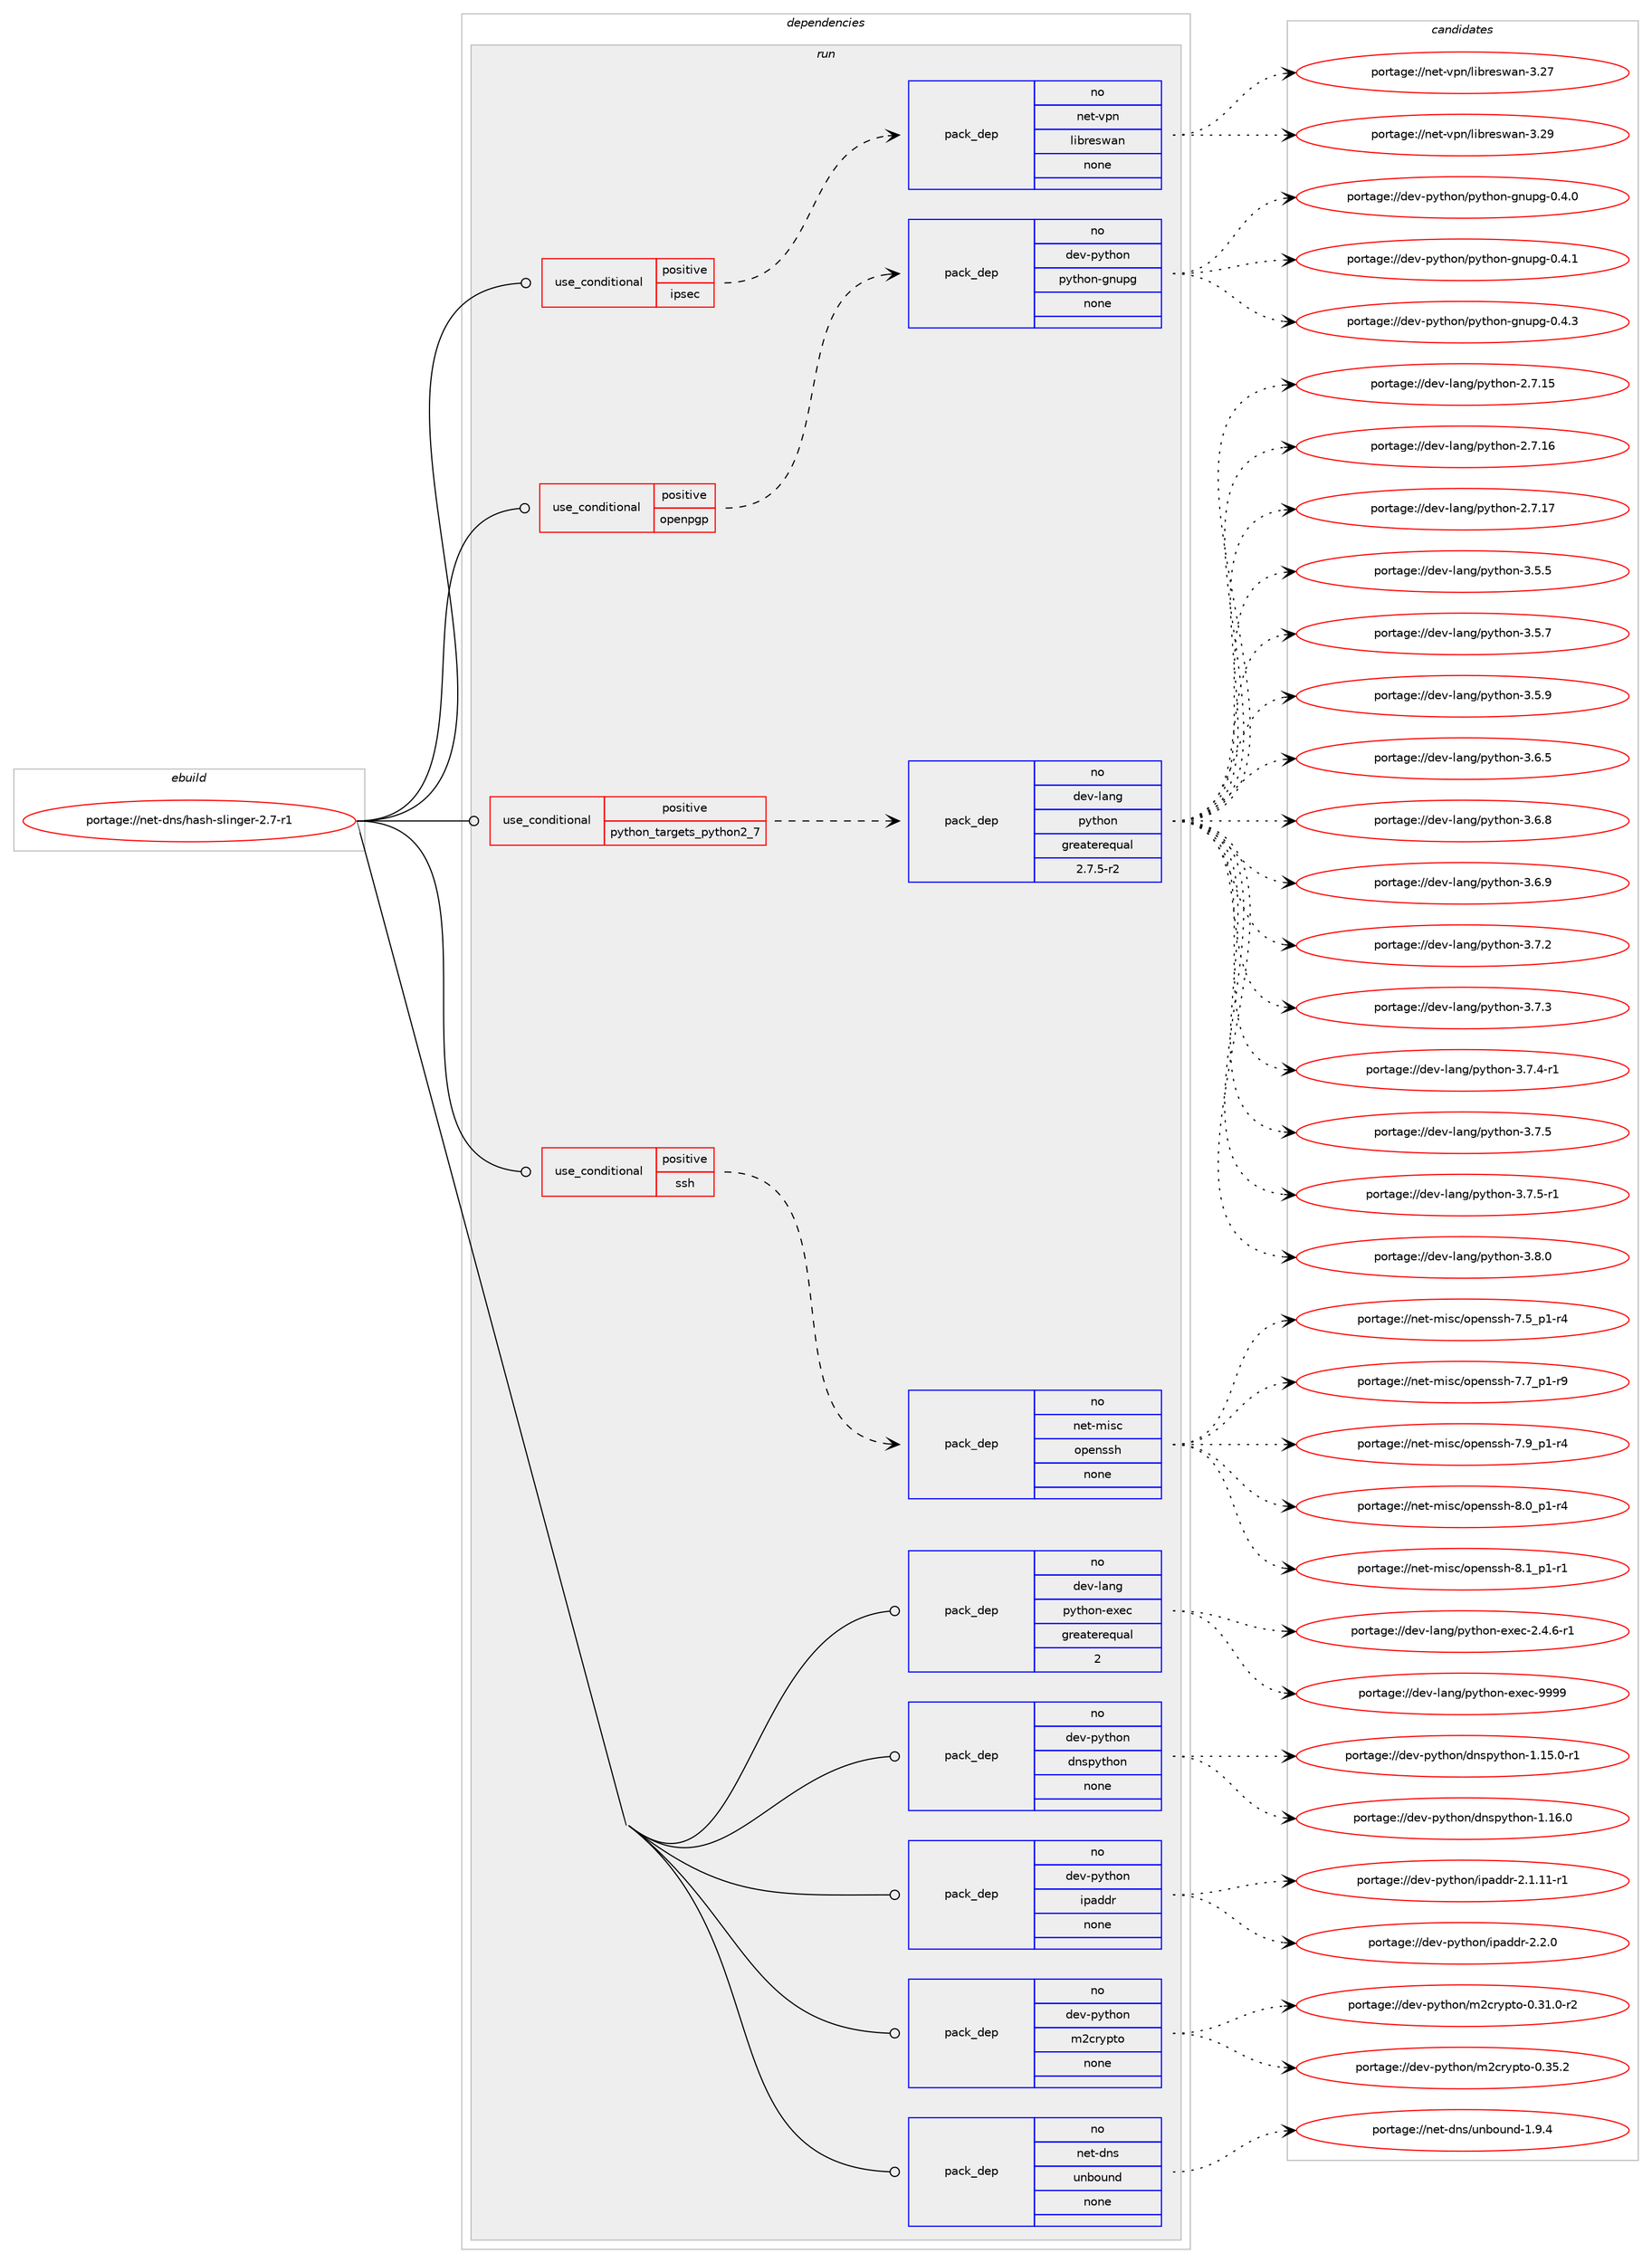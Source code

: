 digraph prolog {

# *************
# Graph options
# *************

newrank=true;
concentrate=true;
compound=true;
graph [rankdir=LR,fontname=Helvetica,fontsize=10,ranksep=1.5];#, ranksep=2.5, nodesep=0.2];
edge  [arrowhead=vee];
node  [fontname=Helvetica,fontsize=10];

# **********
# The ebuild
# **********

subgraph cluster_leftcol {
color=gray;
rank=same;
label=<<i>ebuild</i>>;
id [label="portage://net-dns/hash-slinger-2.7-r1", color=red, width=4, href="../net-dns/hash-slinger-2.7-r1.svg"];
}

# ****************
# The dependencies
# ****************

subgraph cluster_midcol {
color=gray;
label=<<i>dependencies</i>>;
subgraph cluster_compile {
fillcolor="#eeeeee";
style=filled;
label=<<i>compile</i>>;
}
subgraph cluster_compileandrun {
fillcolor="#eeeeee";
style=filled;
label=<<i>compile and run</i>>;
}
subgraph cluster_run {
fillcolor="#eeeeee";
style=filled;
label=<<i>run</i>>;
subgraph cond87704 {
dependency351135 [label=<<TABLE BORDER="0" CELLBORDER="1" CELLSPACING="0" CELLPADDING="4"><TR><TD ROWSPAN="3" CELLPADDING="10">use_conditional</TD></TR><TR><TD>positive</TD></TR><TR><TD>ipsec</TD></TR></TABLE>>, shape=none, color=red];
subgraph pack257638 {
dependency351136 [label=<<TABLE BORDER="0" CELLBORDER="1" CELLSPACING="0" CELLPADDING="4" WIDTH="220"><TR><TD ROWSPAN="6" CELLPADDING="30">pack_dep</TD></TR><TR><TD WIDTH="110">no</TD></TR><TR><TD>net-vpn</TD></TR><TR><TD>libreswan</TD></TR><TR><TD>none</TD></TR><TR><TD></TD></TR></TABLE>>, shape=none, color=blue];
}
dependency351135:e -> dependency351136:w [weight=20,style="dashed",arrowhead="vee"];
}
id:e -> dependency351135:w [weight=20,style="solid",arrowhead="odot"];
subgraph cond87705 {
dependency351137 [label=<<TABLE BORDER="0" CELLBORDER="1" CELLSPACING="0" CELLPADDING="4"><TR><TD ROWSPAN="3" CELLPADDING="10">use_conditional</TD></TR><TR><TD>positive</TD></TR><TR><TD>openpgp</TD></TR></TABLE>>, shape=none, color=red];
subgraph pack257639 {
dependency351138 [label=<<TABLE BORDER="0" CELLBORDER="1" CELLSPACING="0" CELLPADDING="4" WIDTH="220"><TR><TD ROWSPAN="6" CELLPADDING="30">pack_dep</TD></TR><TR><TD WIDTH="110">no</TD></TR><TR><TD>dev-python</TD></TR><TR><TD>python-gnupg</TD></TR><TR><TD>none</TD></TR><TR><TD></TD></TR></TABLE>>, shape=none, color=blue];
}
dependency351137:e -> dependency351138:w [weight=20,style="dashed",arrowhead="vee"];
}
id:e -> dependency351137:w [weight=20,style="solid",arrowhead="odot"];
subgraph cond87706 {
dependency351139 [label=<<TABLE BORDER="0" CELLBORDER="1" CELLSPACING="0" CELLPADDING="4"><TR><TD ROWSPAN="3" CELLPADDING="10">use_conditional</TD></TR><TR><TD>positive</TD></TR><TR><TD>python_targets_python2_7</TD></TR></TABLE>>, shape=none, color=red];
subgraph pack257640 {
dependency351140 [label=<<TABLE BORDER="0" CELLBORDER="1" CELLSPACING="0" CELLPADDING="4" WIDTH="220"><TR><TD ROWSPAN="6" CELLPADDING="30">pack_dep</TD></TR><TR><TD WIDTH="110">no</TD></TR><TR><TD>dev-lang</TD></TR><TR><TD>python</TD></TR><TR><TD>greaterequal</TD></TR><TR><TD>2.7.5-r2</TD></TR></TABLE>>, shape=none, color=blue];
}
dependency351139:e -> dependency351140:w [weight=20,style="dashed",arrowhead="vee"];
}
id:e -> dependency351139:w [weight=20,style="solid",arrowhead="odot"];
subgraph cond87707 {
dependency351141 [label=<<TABLE BORDER="0" CELLBORDER="1" CELLSPACING="0" CELLPADDING="4"><TR><TD ROWSPAN="3" CELLPADDING="10">use_conditional</TD></TR><TR><TD>positive</TD></TR><TR><TD>ssh</TD></TR></TABLE>>, shape=none, color=red];
subgraph pack257641 {
dependency351142 [label=<<TABLE BORDER="0" CELLBORDER="1" CELLSPACING="0" CELLPADDING="4" WIDTH="220"><TR><TD ROWSPAN="6" CELLPADDING="30">pack_dep</TD></TR><TR><TD WIDTH="110">no</TD></TR><TR><TD>net-misc</TD></TR><TR><TD>openssh</TD></TR><TR><TD>none</TD></TR><TR><TD></TD></TR></TABLE>>, shape=none, color=blue];
}
dependency351141:e -> dependency351142:w [weight=20,style="dashed",arrowhead="vee"];
}
id:e -> dependency351141:w [weight=20,style="solid",arrowhead="odot"];
subgraph pack257642 {
dependency351143 [label=<<TABLE BORDER="0" CELLBORDER="1" CELLSPACING="0" CELLPADDING="4" WIDTH="220"><TR><TD ROWSPAN="6" CELLPADDING="30">pack_dep</TD></TR><TR><TD WIDTH="110">no</TD></TR><TR><TD>dev-lang</TD></TR><TR><TD>python-exec</TD></TR><TR><TD>greaterequal</TD></TR><TR><TD>2</TD></TR></TABLE>>, shape=none, color=blue];
}
id:e -> dependency351143:w [weight=20,style="solid",arrowhead="odot"];
subgraph pack257643 {
dependency351144 [label=<<TABLE BORDER="0" CELLBORDER="1" CELLSPACING="0" CELLPADDING="4" WIDTH="220"><TR><TD ROWSPAN="6" CELLPADDING="30">pack_dep</TD></TR><TR><TD WIDTH="110">no</TD></TR><TR><TD>dev-python</TD></TR><TR><TD>dnspython</TD></TR><TR><TD>none</TD></TR><TR><TD></TD></TR></TABLE>>, shape=none, color=blue];
}
id:e -> dependency351144:w [weight=20,style="solid",arrowhead="odot"];
subgraph pack257644 {
dependency351145 [label=<<TABLE BORDER="0" CELLBORDER="1" CELLSPACING="0" CELLPADDING="4" WIDTH="220"><TR><TD ROWSPAN="6" CELLPADDING="30">pack_dep</TD></TR><TR><TD WIDTH="110">no</TD></TR><TR><TD>dev-python</TD></TR><TR><TD>ipaddr</TD></TR><TR><TD>none</TD></TR><TR><TD></TD></TR></TABLE>>, shape=none, color=blue];
}
id:e -> dependency351145:w [weight=20,style="solid",arrowhead="odot"];
subgraph pack257645 {
dependency351146 [label=<<TABLE BORDER="0" CELLBORDER="1" CELLSPACING="0" CELLPADDING="4" WIDTH="220"><TR><TD ROWSPAN="6" CELLPADDING="30">pack_dep</TD></TR><TR><TD WIDTH="110">no</TD></TR><TR><TD>dev-python</TD></TR><TR><TD>m2crypto</TD></TR><TR><TD>none</TD></TR><TR><TD></TD></TR></TABLE>>, shape=none, color=blue];
}
id:e -> dependency351146:w [weight=20,style="solid",arrowhead="odot"];
subgraph pack257646 {
dependency351147 [label=<<TABLE BORDER="0" CELLBORDER="1" CELLSPACING="0" CELLPADDING="4" WIDTH="220"><TR><TD ROWSPAN="6" CELLPADDING="30">pack_dep</TD></TR><TR><TD WIDTH="110">no</TD></TR><TR><TD>net-dns</TD></TR><TR><TD>unbound</TD></TR><TR><TD>none</TD></TR><TR><TD></TD></TR></TABLE>>, shape=none, color=blue];
}
id:e -> dependency351147:w [weight=20,style="solid",arrowhead="odot"];
}
}

# **************
# The candidates
# **************

subgraph cluster_choices {
rank=same;
color=gray;
label=<<i>candidates</i>>;

subgraph choice257638 {
color=black;
nodesep=1;
choiceportage110101116451181121104710810598114101115119971104551465055 [label="portage://net-vpn/libreswan-3.27", color=red, width=4,href="../net-vpn/libreswan-3.27.svg"];
choiceportage110101116451181121104710810598114101115119971104551465057 [label="portage://net-vpn/libreswan-3.29", color=red, width=4,href="../net-vpn/libreswan-3.29.svg"];
dependency351136:e -> choiceportage110101116451181121104710810598114101115119971104551465055:w [style=dotted,weight="100"];
dependency351136:e -> choiceportage110101116451181121104710810598114101115119971104551465057:w [style=dotted,weight="100"];
}
subgraph choice257639 {
color=black;
nodesep=1;
choiceportage100101118451121211161041111104711212111610411111045103110117112103454846524648 [label="portage://dev-python/python-gnupg-0.4.0", color=red, width=4,href="../dev-python/python-gnupg-0.4.0.svg"];
choiceportage100101118451121211161041111104711212111610411111045103110117112103454846524649 [label="portage://dev-python/python-gnupg-0.4.1", color=red, width=4,href="../dev-python/python-gnupg-0.4.1.svg"];
choiceportage100101118451121211161041111104711212111610411111045103110117112103454846524651 [label="portage://dev-python/python-gnupg-0.4.3", color=red, width=4,href="../dev-python/python-gnupg-0.4.3.svg"];
dependency351138:e -> choiceportage100101118451121211161041111104711212111610411111045103110117112103454846524648:w [style=dotted,weight="100"];
dependency351138:e -> choiceportage100101118451121211161041111104711212111610411111045103110117112103454846524649:w [style=dotted,weight="100"];
dependency351138:e -> choiceportage100101118451121211161041111104711212111610411111045103110117112103454846524651:w [style=dotted,weight="100"];
}
subgraph choice257640 {
color=black;
nodesep=1;
choiceportage10010111845108971101034711212111610411111045504655464953 [label="portage://dev-lang/python-2.7.15", color=red, width=4,href="../dev-lang/python-2.7.15.svg"];
choiceportage10010111845108971101034711212111610411111045504655464954 [label="portage://dev-lang/python-2.7.16", color=red, width=4,href="../dev-lang/python-2.7.16.svg"];
choiceportage10010111845108971101034711212111610411111045504655464955 [label="portage://dev-lang/python-2.7.17", color=red, width=4,href="../dev-lang/python-2.7.17.svg"];
choiceportage100101118451089711010347112121116104111110455146534653 [label="portage://dev-lang/python-3.5.5", color=red, width=4,href="../dev-lang/python-3.5.5.svg"];
choiceportage100101118451089711010347112121116104111110455146534655 [label="portage://dev-lang/python-3.5.7", color=red, width=4,href="../dev-lang/python-3.5.7.svg"];
choiceportage100101118451089711010347112121116104111110455146534657 [label="portage://dev-lang/python-3.5.9", color=red, width=4,href="../dev-lang/python-3.5.9.svg"];
choiceportage100101118451089711010347112121116104111110455146544653 [label="portage://dev-lang/python-3.6.5", color=red, width=4,href="../dev-lang/python-3.6.5.svg"];
choiceportage100101118451089711010347112121116104111110455146544656 [label="portage://dev-lang/python-3.6.8", color=red, width=4,href="../dev-lang/python-3.6.8.svg"];
choiceportage100101118451089711010347112121116104111110455146544657 [label="portage://dev-lang/python-3.6.9", color=red, width=4,href="../dev-lang/python-3.6.9.svg"];
choiceportage100101118451089711010347112121116104111110455146554650 [label="portage://dev-lang/python-3.7.2", color=red, width=4,href="../dev-lang/python-3.7.2.svg"];
choiceportage100101118451089711010347112121116104111110455146554651 [label="portage://dev-lang/python-3.7.3", color=red, width=4,href="../dev-lang/python-3.7.3.svg"];
choiceportage1001011184510897110103471121211161041111104551465546524511449 [label="portage://dev-lang/python-3.7.4-r1", color=red, width=4,href="../dev-lang/python-3.7.4-r1.svg"];
choiceportage100101118451089711010347112121116104111110455146554653 [label="portage://dev-lang/python-3.7.5", color=red, width=4,href="../dev-lang/python-3.7.5.svg"];
choiceportage1001011184510897110103471121211161041111104551465546534511449 [label="portage://dev-lang/python-3.7.5-r1", color=red, width=4,href="../dev-lang/python-3.7.5-r1.svg"];
choiceportage100101118451089711010347112121116104111110455146564648 [label="portage://dev-lang/python-3.8.0", color=red, width=4,href="../dev-lang/python-3.8.0.svg"];
dependency351140:e -> choiceportage10010111845108971101034711212111610411111045504655464953:w [style=dotted,weight="100"];
dependency351140:e -> choiceportage10010111845108971101034711212111610411111045504655464954:w [style=dotted,weight="100"];
dependency351140:e -> choiceportage10010111845108971101034711212111610411111045504655464955:w [style=dotted,weight="100"];
dependency351140:e -> choiceportage100101118451089711010347112121116104111110455146534653:w [style=dotted,weight="100"];
dependency351140:e -> choiceportage100101118451089711010347112121116104111110455146534655:w [style=dotted,weight="100"];
dependency351140:e -> choiceportage100101118451089711010347112121116104111110455146534657:w [style=dotted,weight="100"];
dependency351140:e -> choiceportage100101118451089711010347112121116104111110455146544653:w [style=dotted,weight="100"];
dependency351140:e -> choiceportage100101118451089711010347112121116104111110455146544656:w [style=dotted,weight="100"];
dependency351140:e -> choiceportage100101118451089711010347112121116104111110455146544657:w [style=dotted,weight="100"];
dependency351140:e -> choiceportage100101118451089711010347112121116104111110455146554650:w [style=dotted,weight="100"];
dependency351140:e -> choiceportage100101118451089711010347112121116104111110455146554651:w [style=dotted,weight="100"];
dependency351140:e -> choiceportage1001011184510897110103471121211161041111104551465546524511449:w [style=dotted,weight="100"];
dependency351140:e -> choiceportage100101118451089711010347112121116104111110455146554653:w [style=dotted,weight="100"];
dependency351140:e -> choiceportage1001011184510897110103471121211161041111104551465546534511449:w [style=dotted,weight="100"];
dependency351140:e -> choiceportage100101118451089711010347112121116104111110455146564648:w [style=dotted,weight="100"];
}
subgraph choice257641 {
color=black;
nodesep=1;
choiceportage1101011164510910511599471111121011101151151044555465395112494511452 [label="portage://net-misc/openssh-7.5_p1-r4", color=red, width=4,href="../net-misc/openssh-7.5_p1-r4.svg"];
choiceportage1101011164510910511599471111121011101151151044555465595112494511457 [label="portage://net-misc/openssh-7.7_p1-r9", color=red, width=4,href="../net-misc/openssh-7.7_p1-r9.svg"];
choiceportage1101011164510910511599471111121011101151151044555465795112494511452 [label="portage://net-misc/openssh-7.9_p1-r4", color=red, width=4,href="../net-misc/openssh-7.9_p1-r4.svg"];
choiceportage1101011164510910511599471111121011101151151044556464895112494511452 [label="portage://net-misc/openssh-8.0_p1-r4", color=red, width=4,href="../net-misc/openssh-8.0_p1-r4.svg"];
choiceportage1101011164510910511599471111121011101151151044556464995112494511449 [label="portage://net-misc/openssh-8.1_p1-r1", color=red, width=4,href="../net-misc/openssh-8.1_p1-r1.svg"];
dependency351142:e -> choiceportage1101011164510910511599471111121011101151151044555465395112494511452:w [style=dotted,weight="100"];
dependency351142:e -> choiceportage1101011164510910511599471111121011101151151044555465595112494511457:w [style=dotted,weight="100"];
dependency351142:e -> choiceportage1101011164510910511599471111121011101151151044555465795112494511452:w [style=dotted,weight="100"];
dependency351142:e -> choiceportage1101011164510910511599471111121011101151151044556464895112494511452:w [style=dotted,weight="100"];
dependency351142:e -> choiceportage1101011164510910511599471111121011101151151044556464995112494511449:w [style=dotted,weight="100"];
}
subgraph choice257642 {
color=black;
nodesep=1;
choiceportage10010111845108971101034711212111610411111045101120101994550465246544511449 [label="portage://dev-lang/python-exec-2.4.6-r1", color=red, width=4,href="../dev-lang/python-exec-2.4.6-r1.svg"];
choiceportage10010111845108971101034711212111610411111045101120101994557575757 [label="portage://dev-lang/python-exec-9999", color=red, width=4,href="../dev-lang/python-exec-9999.svg"];
dependency351143:e -> choiceportage10010111845108971101034711212111610411111045101120101994550465246544511449:w [style=dotted,weight="100"];
dependency351143:e -> choiceportage10010111845108971101034711212111610411111045101120101994557575757:w [style=dotted,weight="100"];
}
subgraph choice257643 {
color=black;
nodesep=1;
choiceportage1001011184511212111610411111047100110115112121116104111110454946495346484511449 [label="portage://dev-python/dnspython-1.15.0-r1", color=red, width=4,href="../dev-python/dnspython-1.15.0-r1.svg"];
choiceportage100101118451121211161041111104710011011511212111610411111045494649544648 [label="portage://dev-python/dnspython-1.16.0", color=red, width=4,href="../dev-python/dnspython-1.16.0.svg"];
dependency351144:e -> choiceportage1001011184511212111610411111047100110115112121116104111110454946495346484511449:w [style=dotted,weight="100"];
dependency351144:e -> choiceportage100101118451121211161041111104710011011511212111610411111045494649544648:w [style=dotted,weight="100"];
}
subgraph choice257644 {
color=black;
nodesep=1;
choiceportage100101118451121211161041111104710511297100100114455046494649494511449 [label="portage://dev-python/ipaddr-2.1.11-r1", color=red, width=4,href="../dev-python/ipaddr-2.1.11-r1.svg"];
choiceportage100101118451121211161041111104710511297100100114455046504648 [label="portage://dev-python/ipaddr-2.2.0", color=red, width=4,href="../dev-python/ipaddr-2.2.0.svg"];
dependency351145:e -> choiceportage100101118451121211161041111104710511297100100114455046494649494511449:w [style=dotted,weight="100"];
dependency351145:e -> choiceportage100101118451121211161041111104710511297100100114455046504648:w [style=dotted,weight="100"];
}
subgraph choice257645 {
color=black;
nodesep=1;
choiceportage10010111845112121116104111110471095099114121112116111454846514946484511450 [label="portage://dev-python/m2crypto-0.31.0-r2", color=red, width=4,href="../dev-python/m2crypto-0.31.0-r2.svg"];
choiceportage1001011184511212111610411111047109509911412111211611145484651534650 [label="portage://dev-python/m2crypto-0.35.2", color=red, width=4,href="../dev-python/m2crypto-0.35.2.svg"];
dependency351146:e -> choiceportage10010111845112121116104111110471095099114121112116111454846514946484511450:w [style=dotted,weight="100"];
dependency351146:e -> choiceportage1001011184511212111610411111047109509911412111211611145484651534650:w [style=dotted,weight="100"];
}
subgraph choice257646 {
color=black;
nodesep=1;
choiceportage110101116451001101154711711098111117110100454946574652 [label="portage://net-dns/unbound-1.9.4", color=red, width=4,href="../net-dns/unbound-1.9.4.svg"];
dependency351147:e -> choiceportage110101116451001101154711711098111117110100454946574652:w [style=dotted,weight="100"];
}
}

}
